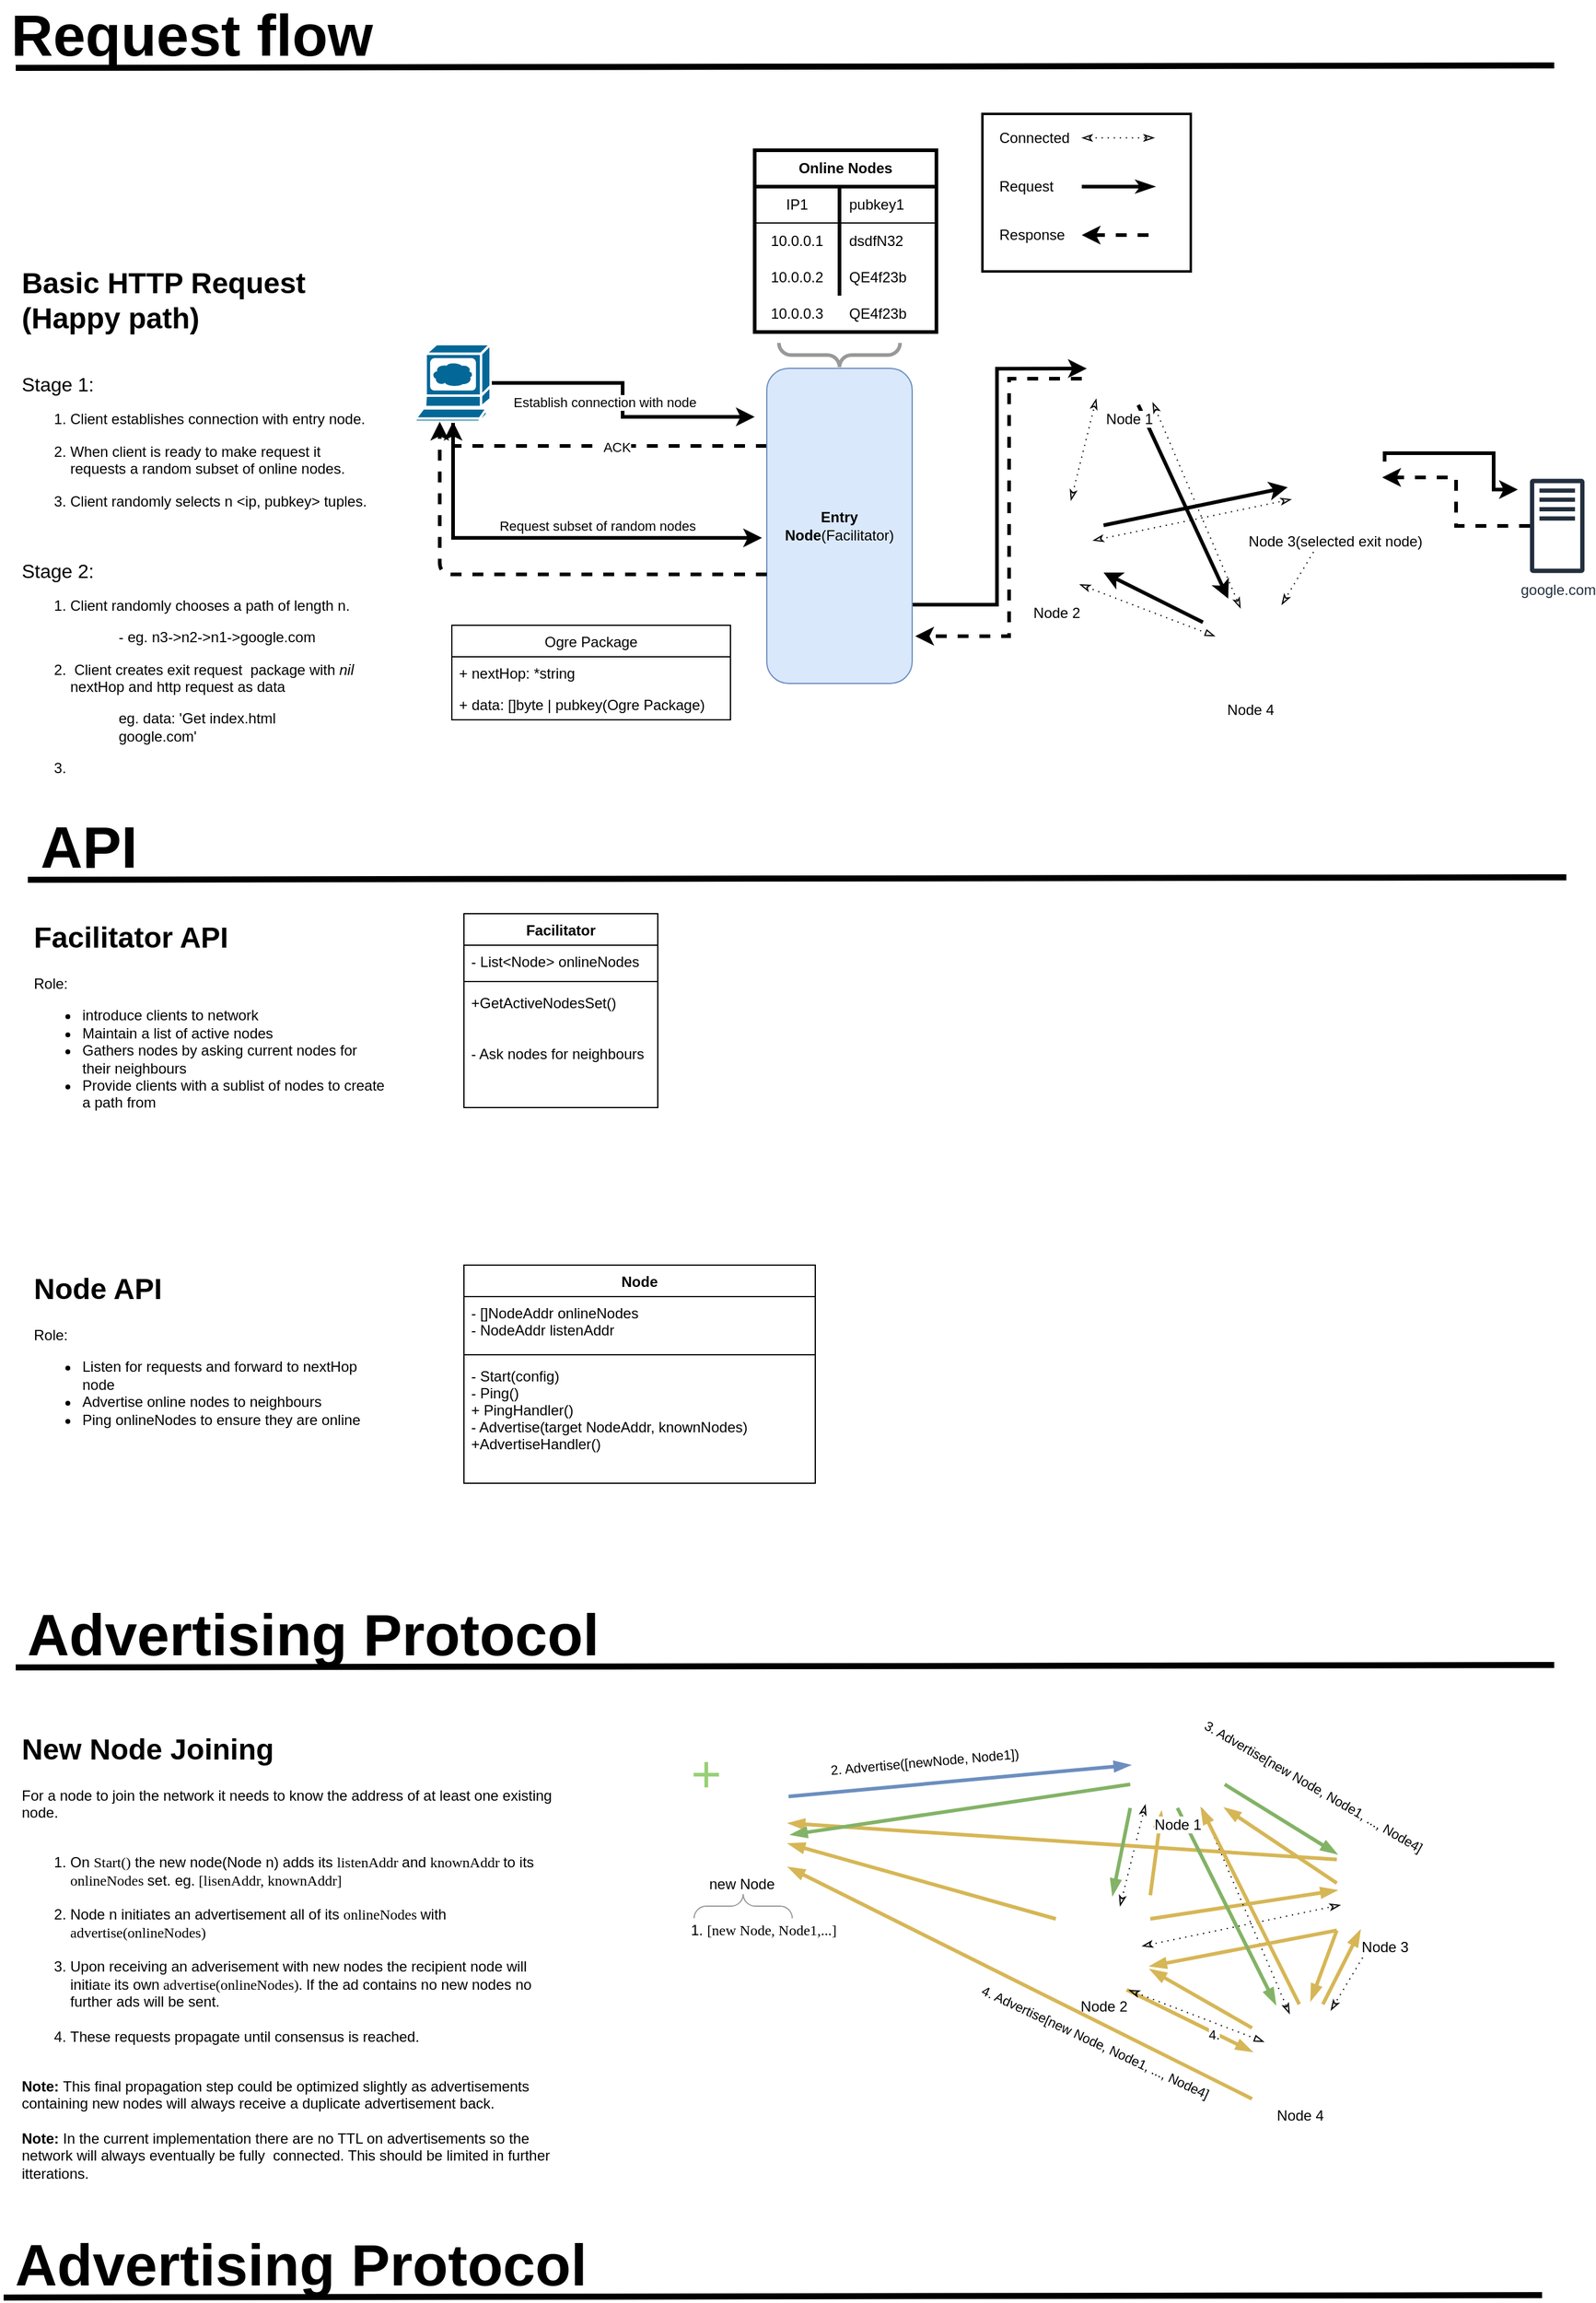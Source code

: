 <mxfile version="14.7.0" type="github">
  <diagram id="nww4abMtT4baYe-ESUv9" name="Page-1">
    <mxGraphModel dx="1831" dy="1633" grid="1" gridSize="10" guides="1" tooltips="1" connect="1" arrows="1" fold="1" page="1" pageScale="1" pageWidth="850" pageHeight="1100" math="0" shadow="0">
      <root>
        <mxCell id="0" />
        <mxCell id="1" parent="0" />
        <mxCell id="qHuRQXMASM7f3hDafu-y-14" style="edgeStyle=orthogonalEdgeStyle;rounded=0;orthogonalLoop=1;jettySize=auto;html=1;entryX=0.5;entryY=1;entryDx=0;entryDy=0;entryPerimeter=0;strokeWidth=3;dashed=1;" parent="1" source="qHuRQXMASM7f3hDafu-y-1" target="qHuRQXMASM7f3hDafu-y-4" edge="1">
          <mxGeometry relative="1" as="geometry">
            <Array as="points">
              <mxPoint x="1" y="324" />
            </Array>
          </mxGeometry>
        </mxCell>
        <mxCell id="qHuRQXMASM7f3hDafu-y-15" value="ACK" style="edgeLabel;html=1;align=center;verticalAlign=middle;resizable=0;points=[];" parent="qHuRQXMASM7f3hDafu-y-14" vertex="1" connectable="0">
          <mxGeometry x="-0.234" y="1" relative="1" as="geometry">
            <mxPoint x="-17" as="offset" />
          </mxGeometry>
        </mxCell>
        <mxCell id="x9qJlsMR9GIvrMDWS-SB-3" style="edgeStyle=orthogonalEdgeStyle;rounded=0;orthogonalLoop=1;jettySize=auto;html=1;exitX=1;exitY=0.75;exitDx=0;exitDy=0;entryX=0.053;entryY=0.643;entryDx=0;entryDy=0;entryPerimeter=0;strokeWidth=3;" parent="1" source="qHuRQXMASM7f3hDafu-y-1" target="qHuRQXMASM7f3hDafu-y-47" edge="1">
          <mxGeometry relative="1" as="geometry" />
        </mxCell>
        <mxCell id="qHuRQXMASM7f3hDafu-y-1" value="&lt;b&gt;Entry Node&lt;/b&gt;(Facilitator)" style="rounded=1;whiteSpace=wrap;html=1;fillColor=#dae8fc;strokeColor=#6c8ebf;" parent="1" vertex="1">
          <mxGeometry x="260" y="260" width="120" height="260" as="geometry" />
        </mxCell>
        <mxCell id="qHuRQXMASM7f3hDafu-y-5" style="edgeStyle=orthogonalEdgeStyle;rounded=0;orthogonalLoop=1;jettySize=auto;html=1;exitX=1;exitY=0.5;exitDx=0;exitDy=0;exitPerimeter=0;strokeWidth=3;" parent="1" source="qHuRQXMASM7f3hDafu-y-4" edge="1">
          <mxGeometry relative="1" as="geometry">
            <mxPoint x="250" y="300" as="targetPoint" />
            <Array as="points">
              <mxPoint x="141" y="272" />
              <mxPoint x="141" y="300" />
              <mxPoint x="242" y="300" />
            </Array>
          </mxGeometry>
        </mxCell>
        <mxCell id="qHuRQXMASM7f3hDafu-y-11" value="Establish connection with node" style="edgeLabel;html=1;align=center;verticalAlign=middle;resizable=0;points=[];" parent="qHuRQXMASM7f3hDafu-y-5" vertex="1" connectable="0">
          <mxGeometry x="0.271" y="1" relative="1" as="geometry">
            <mxPoint x="-35" y="-11" as="offset" />
          </mxGeometry>
        </mxCell>
        <mxCell id="qHuRQXMASM7f3hDafu-y-40" style="edgeStyle=orthogonalEdgeStyle;rounded=0;orthogonalLoop=1;jettySize=auto;html=1;entryX=-0.033;entryY=0.538;entryDx=0;entryDy=0;entryPerimeter=0;startArrow=none;startFill=0;endArrow=classic;endFill=1;strokeWidth=3;exitX=0.5;exitY=1;exitDx=0;exitDy=0;exitPerimeter=0;" parent="1" source="qHuRQXMASM7f3hDafu-y-4" target="qHuRQXMASM7f3hDafu-y-1" edge="1">
          <mxGeometry relative="1" as="geometry" />
        </mxCell>
        <mxCell id="qHuRQXMASM7f3hDafu-y-41" value="Request subset of random nodes" style="edgeLabel;html=1;align=center;verticalAlign=middle;resizable=0;points=[];" parent="qHuRQXMASM7f3hDafu-y-40" vertex="1" connectable="0">
          <mxGeometry x="0.487" y="1" relative="1" as="geometry">
            <mxPoint x="-46" y="-9" as="offset" />
          </mxGeometry>
        </mxCell>
        <mxCell id="qHuRQXMASM7f3hDafu-y-4" value="" style="shape=mxgraph.cisco.computers_and_peripherals.web_browser;html=1;pointerEvents=1;dashed=0;fillColor=#036897;strokeColor=#ffffff;strokeWidth=2;verticalLabelPosition=bottom;verticalAlign=top;align=center;outlineConnect=0;" parent="1" vertex="1">
          <mxGeometry x="-30" y="240" width="62" height="64" as="geometry" />
        </mxCell>
        <mxCell id="x9qJlsMR9GIvrMDWS-SB-27" style="edgeStyle=orthogonalEdgeStyle;rounded=0;orthogonalLoop=1;jettySize=auto;html=1;entryX=1;entryY=0.5;entryDx=0;entryDy=0;startArrow=none;startFill=0;endArrow=classic;endFill=1;strokeWidth=3;dashed=1;" parent="1" source="qHuRQXMASM7f3hDafu-y-6" target="qHuRQXMASM7f3hDafu-y-45" edge="1">
          <mxGeometry relative="1" as="geometry" />
        </mxCell>
        <mxCell id="qHuRQXMASM7f3hDafu-y-6" value="google.com" style="outlineConnect=0;fontColor=#232F3E;gradientColor=none;fillColor=#232F3E;strokeColor=none;dashed=0;verticalLabelPosition=bottom;verticalAlign=top;align=center;html=1;fontSize=12;fontStyle=0;aspect=fixed;pointerEvents=1;shape=mxgraph.aws4.traditional_server;" parent="1" vertex="1">
          <mxGeometry x="890" y="351" width="45" height="78" as="geometry" />
        </mxCell>
        <mxCell id="qHuRQXMASM7f3hDafu-y-12" style="edgeStyle=orthogonalEdgeStyle;rounded=0;orthogonalLoop=1;jettySize=auto;html=1;exitX=0.5;exitY=1;exitDx=0;exitDy=0;strokeWidth=3;" parent="1" source="qHuRQXMASM7f3hDafu-y-1" target="qHuRQXMASM7f3hDafu-y-1" edge="1">
          <mxGeometry relative="1" as="geometry" />
        </mxCell>
        <mxCell id="qHuRQXMASM7f3hDafu-y-23" style="edgeStyle=none;rounded=0;orthogonalLoop=1;jettySize=auto;html=1;entryX=0.263;entryY=-0.025;entryDx=0;entryDy=0;entryPerimeter=0;startArrow=classicThin;startFill=0;endArrow=classicThin;endFill=0;strokeWidth=1;exitX=0.75;exitY=1;exitDx=0;exitDy=0;dashed=1;dashPattern=1 4;" parent="1" source="qHuRQXMASM7f3hDafu-y-47" edge="1">
          <mxGeometry relative="1" as="geometry">
            <mxPoint x="585.827" y="306.735" as="sourcePoint" />
            <mxPoint x="651.04" y="458" as="targetPoint" />
          </mxGeometry>
        </mxCell>
        <mxCell id="qHuRQXMASM7f3hDafu-y-25" style="edgeStyle=none;rounded=0;orthogonalLoop=1;jettySize=auto;html=1;entryX=0.688;entryY=-0.062;entryDx=0;entryDy=0;entryPerimeter=0;startArrow=classicThin;startFill=0;endArrow=classicThin;endFill=0;strokeWidth=1;dashed=1;dashPattern=1 4;" parent="1" edge="1">
          <mxGeometry relative="1" as="geometry">
            <mxPoint x="719.752" y="397.497" as="sourcePoint" />
            <mxPoint x="685.04" y="455.04" as="targetPoint" />
          </mxGeometry>
        </mxCell>
        <mxCell id="qHuRQXMASM7f3hDafu-y-21" style="rounded=0;orthogonalLoop=1;jettySize=auto;html=1;exitX=0.763;exitY=-0.012;exitDx=0;exitDy=0;entryX=0.154;entryY=0.962;entryDx=0;entryDy=0;entryPerimeter=0;strokeWidth=1;endArrow=classicThin;endFill=0;startArrow=classicThin;startFill=0;exitPerimeter=0;dashed=1;dashPattern=1 4;" parent="1" target="qHuRQXMASM7f3hDafu-y-47" edge="1">
          <mxGeometry relative="1" as="geometry">
            <mxPoint x="511.04" y="369.04" as="sourcePoint" />
            <mxPoint x="553.04" y="314" as="targetPoint" />
          </mxGeometry>
        </mxCell>
        <mxCell id="qHuRQXMASM7f3hDafu-y-22" style="edgeStyle=none;rounded=0;orthogonalLoop=1;jettySize=auto;html=1;exitX=1;exitY=1;exitDx=0;exitDy=0;entryX=0;entryY=0.263;entryDx=0;entryDy=0;entryPerimeter=0;startArrow=classicThin;startFill=0;endArrow=blockThin;endFill=0;strokeWidth=1;dashed=1;dashPattern=1 4;" parent="1" edge="1">
          <mxGeometry relative="1" as="geometry">
            <mxPoint x="518.284" y="438.284" as="sourcePoint" />
            <mxPoint x="630" y="481.04" as="targetPoint" />
          </mxGeometry>
        </mxCell>
        <mxCell id="qHuRQXMASM7f3hDafu-y-24" style="edgeStyle=none;rounded=0;orthogonalLoop=1;jettySize=auto;html=1;entryX=-0.087;entryY=0.563;entryDx=0;entryDy=0;entryPerimeter=0;startArrow=classicThin;startFill=0;endArrow=classicThin;endFill=0;strokeWidth=1;dashed=1;dashPattern=1 4;" parent="1" edge="1">
          <mxGeometry relative="1" as="geometry">
            <mxPoint x="529.208" y="402.081" as="sourcePoint" />
            <mxPoint x="693.04" y="368.04" as="targetPoint" />
          </mxGeometry>
        </mxCell>
        <mxCell id="qHuRQXMASM7f3hDafu-y-27" value="" style="verticalLabelPosition=bottom;shadow=0;dashed=0;align=center;html=1;verticalAlign=top;strokeWidth=3;shape=mxgraph.mockup.markup.curlyBrace;strokeColor=#999999;rotation=-180;" parent="1" vertex="1">
          <mxGeometry x="270" y="239" width="100" height="20" as="geometry" />
        </mxCell>
        <mxCell id="qHuRQXMASM7f3hDafu-y-28" value="Online Nodes" style="shape=table;html=1;whiteSpace=wrap;startSize=30;container=1;collapsible=0;childLayout=tableLayout;fixedRows=1;rowLines=0;fontStyle=1;align=center;strokeWidth=3;" parent="1" vertex="1">
          <mxGeometry x="250" y="80" width="150" height="150" as="geometry" />
        </mxCell>
        <mxCell id="qHuRQXMASM7f3hDafu-y-29" value="" style="shape=partialRectangle;html=1;whiteSpace=wrap;collapsible=0;dropTarget=0;pointerEvents=0;fillColor=none;top=0;left=0;bottom=1;right=0;points=[[0,0.5],[1,0.5]];portConstraint=eastwest;" parent="qHuRQXMASM7f3hDafu-y-28" vertex="1">
          <mxGeometry y="30" width="150" height="30" as="geometry" />
        </mxCell>
        <mxCell id="qHuRQXMASM7f3hDafu-y-30" value="IP1" style="shape=partialRectangle;html=1;whiteSpace=wrap;connectable=0;fillColor=none;top=0;left=0;bottom=0;right=0;overflow=hidden;" parent="qHuRQXMASM7f3hDafu-y-29" vertex="1">
          <mxGeometry width="70" height="30" as="geometry" />
        </mxCell>
        <mxCell id="qHuRQXMASM7f3hDafu-y-31" value="pubkey1" style="shape=partialRectangle;html=1;whiteSpace=wrap;connectable=0;fillColor=none;top=0;left=0;bottom=0;right=0;align=left;spacingLeft=6;overflow=hidden;" parent="qHuRQXMASM7f3hDafu-y-29" vertex="1">
          <mxGeometry x="70" width="80" height="30" as="geometry" />
        </mxCell>
        <mxCell id="qHuRQXMASM7f3hDafu-y-32" value="" style="shape=partialRectangle;html=1;whiteSpace=wrap;collapsible=0;dropTarget=0;pointerEvents=0;fillColor=none;top=0;left=0;bottom=0;right=0;points=[[0,0.5],[1,0.5]];portConstraint=eastwest;" parent="qHuRQXMASM7f3hDafu-y-28" vertex="1">
          <mxGeometry y="60" width="150" height="30" as="geometry" />
        </mxCell>
        <mxCell id="qHuRQXMASM7f3hDafu-y-33" value="10.0.0.1" style="shape=partialRectangle;html=1;whiteSpace=wrap;connectable=0;fillColor=none;top=0;left=0;bottom=0;right=0;overflow=hidden;" parent="qHuRQXMASM7f3hDafu-y-32" vertex="1">
          <mxGeometry width="70" height="30" as="geometry" />
        </mxCell>
        <mxCell id="qHuRQXMASM7f3hDafu-y-34" value="dsdfN32" style="shape=partialRectangle;html=1;whiteSpace=wrap;connectable=0;fillColor=none;top=0;left=0;bottom=0;right=0;align=left;spacingLeft=6;overflow=hidden;" parent="qHuRQXMASM7f3hDafu-y-32" vertex="1">
          <mxGeometry x="70" width="80" height="30" as="geometry" />
        </mxCell>
        <mxCell id="qHuRQXMASM7f3hDafu-y-35" value="" style="shape=partialRectangle;html=1;whiteSpace=wrap;collapsible=0;dropTarget=0;pointerEvents=0;fillColor=none;top=0;left=0;bottom=0;right=0;points=[[0,0.5],[1,0.5]];portConstraint=eastwest;" parent="qHuRQXMASM7f3hDafu-y-28" vertex="1">
          <mxGeometry y="90" width="150" height="30" as="geometry" />
        </mxCell>
        <mxCell id="qHuRQXMASM7f3hDafu-y-36" value="10.0.0.2" style="shape=partialRectangle;html=1;whiteSpace=wrap;connectable=0;fillColor=none;top=0;left=0;bottom=0;right=0;overflow=hidden;" parent="qHuRQXMASM7f3hDafu-y-35" vertex="1">
          <mxGeometry width="70" height="30" as="geometry" />
        </mxCell>
        <mxCell id="qHuRQXMASM7f3hDafu-y-37" value="QE4f23b" style="shape=partialRectangle;html=1;whiteSpace=wrap;connectable=0;fillColor=none;top=0;left=0;bottom=0;right=0;align=left;spacingLeft=6;overflow=hidden;" parent="qHuRQXMASM7f3hDafu-y-35" vertex="1">
          <mxGeometry x="70" width="80" height="30" as="geometry" />
        </mxCell>
        <mxCell id="qHuRQXMASM7f3hDafu-y-38" value="10.0.0.3" style="shape=partialRectangle;html=1;whiteSpace=wrap;connectable=0;fillColor=none;top=0;left=0;bottom=0;right=0;overflow=hidden;" parent="1" vertex="1">
          <mxGeometry x="250" y="200" width="70" height="30" as="geometry" />
        </mxCell>
        <mxCell id="qHuRQXMASM7f3hDafu-y-39" value="QE4f23b" style="shape=partialRectangle;html=1;whiteSpace=wrap;connectable=0;fillColor=none;top=0;left=0;bottom=0;right=0;align=left;spacingLeft=6;overflow=hidden;" parent="1" vertex="1">
          <mxGeometry x="320" y="200" width="80" height="30" as="geometry" />
        </mxCell>
        <mxCell id="qHuRQXMASM7f3hDafu-y-44" value="&lt;h1&gt;Basic HTTP Request (Happy path)&lt;/h1&gt;&lt;div&gt;&lt;br&gt;&lt;/div&gt;&lt;div style=&quot;font-size: 16px&quot;&gt;Stage 1:&lt;br&gt;&lt;/div&gt;&lt;ol&gt;&lt;li&gt;Client establishes connection with entry node.&lt;/li&gt;&lt;li&gt;&lt;p&gt;When client is ready to make request it requests a random subset of online nodes.&lt;/p&gt;&lt;/li&gt;&lt;li&gt;Client randomly selects n &amp;lt;ip, pubkey&amp;gt; tuples.&lt;/li&gt;&lt;/ol&gt;&lt;div&gt;&lt;br&gt;&lt;/div&gt;&lt;div&gt;&lt;br&gt;&lt;/div&gt;&lt;div&gt;&lt;font style=&quot;font-size: 16px&quot;&gt;Stage 2:&lt;/font&gt;&lt;/div&gt;&lt;div&gt;&lt;ol&gt;&lt;li&gt;Client randomly chooses a path of length n.&lt;br&gt;&lt;blockquote&gt;- eg. n3-&amp;gt;n2-&amp;gt;n1-&amp;gt;google.com &lt;br&gt;&lt;/blockquote&gt;&lt;/li&gt;&lt;li&gt;&amp;nbsp;Client creates exit request&amp;nbsp; package with &lt;i&gt;nil &lt;/i&gt;nextHop and http request as data&lt;br&gt;&lt;blockquote&gt;eg. data: &#39;Get index.html google.com&#39;&lt;br&gt;&lt;/blockquote&gt;&lt;/li&gt;&lt;li&gt;&lt;br&gt;&lt;/li&gt;&lt;/ol&gt;&lt;/div&gt;&lt;div&gt;&lt;br&gt;&lt;/div&gt;&lt;p&gt;&lt;br&gt;&lt;/p&gt;&lt;p&gt;&lt;br&gt;&lt;/p&gt;&lt;p&gt;&lt;br&gt;&lt;/p&gt;" style="text;html=1;strokeColor=none;fillColor=none;spacing=5;spacingTop=-20;whiteSpace=wrap;overflow=hidden;rounded=0;" parent="1" vertex="1">
          <mxGeometry x="-360" y="170" width="300" height="480" as="geometry" />
        </mxCell>
        <mxCell id="x9qJlsMR9GIvrMDWS-SB-4" style="edgeStyle=orthogonalEdgeStyle;rounded=0;orthogonalLoop=1;jettySize=auto;html=1;exitX=1.026;exitY=0.331;exitDx=0;exitDy=0;strokeWidth=3;exitPerimeter=0;" parent="1" source="qHuRQXMASM7f3hDafu-y-45" edge="1">
          <mxGeometry relative="1" as="geometry">
            <mxPoint x="880" y="360" as="targetPoint" />
            <Array as="points">
              <mxPoint x="770" y="330" />
              <mxPoint x="860" y="330" />
              <mxPoint x="860" y="360" />
            </Array>
          </mxGeometry>
        </mxCell>
        <mxCell id="qHuRQXMASM7f3hDafu-y-45" value="Node 3(selected exit node)" style="shape=image;html=1;verticalAlign=top;verticalLabelPosition=bottom;labelBackgroundColor=#ffffff;imageAspect=0;aspect=fixed;image=https://cdn3.iconfinder.com/data/icons/fantasy-and-role-play-game-adventure-quest/512/Orc-128.png" parent="1" vertex="1">
          <mxGeometry x="690" y="311" width="78" height="78" as="geometry" />
        </mxCell>
        <mxCell id="x9qJlsMR9GIvrMDWS-SB-23" style="rounded=0;orthogonalLoop=1;jettySize=auto;html=1;exitX=0.598;exitY=1.028;exitDx=0;exitDy=0;startArrow=none;startFill=0;endArrow=classic;endFill=1;strokeWidth=3;exitPerimeter=0;" parent="1" source="qHuRQXMASM7f3hDafu-y-47" target="qHuRQXMASM7f3hDafu-y-49" edge="1">
          <mxGeometry relative="1" as="geometry">
            <Array as="points" />
          </mxGeometry>
        </mxCell>
        <mxCell id="x9qJlsMR9GIvrMDWS-SB-30" style="edgeStyle=orthogonalEdgeStyle;rounded=0;orthogonalLoop=1;jettySize=auto;html=1;exitX=0;exitY=0.75;exitDx=0;exitDy=0;entryX=1.021;entryY=0.85;entryDx=0;entryDy=0;entryPerimeter=0;dashed=1;startArrow=none;startFill=0;endArrow=classic;endFill=1;strokeWidth=3;" parent="1" source="qHuRQXMASM7f3hDafu-y-47" target="qHuRQXMASM7f3hDafu-y-1" edge="1">
          <mxGeometry relative="1" as="geometry">
            <Array as="points">
              <mxPoint x="460" y="268" />
              <mxPoint x="460" y="481" />
            </Array>
          </mxGeometry>
        </mxCell>
        <mxCell id="qHuRQXMASM7f3hDafu-y-47" value="Node 1" style="shape=image;html=1;verticalAlign=top;verticalLabelPosition=bottom;labelBackgroundColor=#ffffff;imageAspect=0;aspect=fixed;image=https://cdn3.iconfinder.com/data/icons/fantasy-and-role-play-game-adventure-quest/512/Orc-128.png" parent="1" vertex="1">
          <mxGeometry x="520" y="210" width="78" height="78" as="geometry" />
        </mxCell>
        <mxCell id="x9qJlsMR9GIvrMDWS-SB-25" style="edgeStyle=none;rounded=0;orthogonalLoop=1;jettySize=auto;html=1;exitX=1;exitY=0.25;exitDx=0;exitDy=0;startArrow=none;startFill=0;endArrow=classic;endFill=1;strokeWidth=3;" parent="1" source="qHuRQXMASM7f3hDafu-y-48" target="qHuRQXMASM7f3hDafu-y-45" edge="1">
          <mxGeometry relative="1" as="geometry" />
        </mxCell>
        <mxCell id="qHuRQXMASM7f3hDafu-y-48" value="Node 2" style="shape=image;html=1;verticalAlign=top;verticalLabelPosition=bottom;labelBackgroundColor=#ffffff;imageAspect=0;aspect=fixed;image=https://cdn3.iconfinder.com/data/icons/fantasy-and-role-play-game-adventure-quest/512/Orc-128.png" parent="1" vertex="1">
          <mxGeometry x="460" y="370" width="78" height="78" as="geometry" />
        </mxCell>
        <mxCell id="x9qJlsMR9GIvrMDWS-SB-24" style="edgeStyle=none;rounded=0;orthogonalLoop=1;jettySize=auto;html=1;exitX=0;exitY=0.25;exitDx=0;exitDy=0;entryX=1;entryY=0.75;entryDx=0;entryDy=0;startArrow=none;startFill=0;endArrow=classic;endFill=1;strokeWidth=3;" parent="1" source="qHuRQXMASM7f3hDafu-y-49" target="qHuRQXMASM7f3hDafu-y-48" edge="1">
          <mxGeometry relative="1" as="geometry" />
        </mxCell>
        <mxCell id="qHuRQXMASM7f3hDafu-y-49" value="Node 4" style="shape=image;html=1;verticalAlign=top;verticalLabelPosition=bottom;labelBackgroundColor=#ffffff;imageAspect=0;aspect=fixed;image=https://cdn3.iconfinder.com/data/icons/fantasy-and-role-play-game-adventure-quest/512/Orc-128.png" parent="1" vertex="1">
          <mxGeometry x="620" y="450" width="78" height="78" as="geometry" />
        </mxCell>
        <mxCell id="MtOyYyAyCkTjW-qshcOA-1" value="" style="endArrow=classic;html=1;exitX=0;exitY=0.654;exitDx=0;exitDy=0;exitPerimeter=0;edgeStyle=orthogonalEdgeStyle;strokeWidth=3;dashed=1;" parent="1" source="qHuRQXMASM7f3hDafu-y-1" target="qHuRQXMASM7f3hDafu-y-4" edge="1">
          <mxGeometry width="50" height="50" relative="1" as="geometry">
            <mxPoint x="140" y="510" as="sourcePoint" />
            <mxPoint x="190" y="460" as="targetPoint" />
            <Array as="points">
              <mxPoint x="-10" y="430" />
            </Array>
          </mxGeometry>
        </mxCell>
        <mxCell id="MtOyYyAyCkTjW-qshcOA-4" value="Ogre Package" style="swimlane;fontStyle=0;childLayout=stackLayout;horizontal=1;startSize=26;fillColor=none;horizontalStack=0;resizeParent=1;resizeParentMax=0;resizeLast=0;collapsible=1;marginBottom=0;" parent="1" vertex="1">
          <mxGeometry y="472" width="230" height="78" as="geometry" />
        </mxCell>
        <mxCell id="MtOyYyAyCkTjW-qshcOA-5" value="+ nextHop: *string" style="text;strokeColor=none;fillColor=none;align=left;verticalAlign=top;spacingLeft=4;spacingRight=4;overflow=hidden;rotatable=0;points=[[0,0.5],[1,0.5]];portConstraint=eastwest;" parent="MtOyYyAyCkTjW-qshcOA-4" vertex="1">
          <mxGeometry y="26" width="230" height="26" as="geometry" />
        </mxCell>
        <mxCell id="MtOyYyAyCkTjW-qshcOA-7" value="+ data: []byte | pubkey(Ogre Package)" style="text;strokeColor=none;fillColor=none;align=left;verticalAlign=top;spacingLeft=4;spacingRight=4;overflow=hidden;rotatable=0;points=[[0,0.5],[1,0.5]];portConstraint=eastwest;" parent="MtOyYyAyCkTjW-qshcOA-4" vertex="1">
          <mxGeometry y="52" width="230" height="26" as="geometry" />
        </mxCell>
        <mxCell id="aEJXO6YKgIz_KxnWPFzy-1" value="&lt;h1&gt;Facilitator API&lt;br&gt;&lt;/h1&gt;&lt;div&gt;Role: &lt;br&gt;&lt;/div&gt;&lt;ul&gt;&lt;li&gt;introduce clients to network&lt;/li&gt;&lt;li&gt;Maintain a list of active nodes&lt;/li&gt;&lt;li&gt;Gathers nodes by asking current nodes for their neighbours&lt;br&gt;&lt;/li&gt;&lt;li&gt;Provide clients with a sublist of nodes to create a path from&lt;/li&gt;&lt;/ul&gt;&lt;p&gt;&lt;br&gt;&lt;/p&gt;&lt;p&gt;&lt;br&gt;&lt;/p&gt;" style="text;html=1;strokeColor=none;fillColor=none;spacing=5;spacingTop=-20;whiteSpace=wrap;overflow=hidden;rounded=0;" parent="1" vertex="1">
          <mxGeometry x="-350" y="710" width="300" height="270" as="geometry" />
        </mxCell>
        <mxCell id="aEJXO6YKgIz_KxnWPFzy-2" value="Facilitator" style="swimlane;fontStyle=1;align=center;verticalAlign=top;childLayout=stackLayout;horizontal=1;startSize=26;horizontalStack=0;resizeParent=1;resizeParentMax=0;resizeLast=0;collapsible=1;marginBottom=0;" parent="1" vertex="1">
          <mxGeometry x="10" y="710" width="160" height="160" as="geometry" />
        </mxCell>
        <mxCell id="aEJXO6YKgIz_KxnWPFzy-3" value="- List&lt;Node&gt; onlineNodes" style="text;strokeColor=none;fillColor=none;align=left;verticalAlign=top;spacingLeft=4;spacingRight=4;overflow=hidden;rotatable=0;points=[[0,0.5],[1,0.5]];portConstraint=eastwest;" parent="aEJXO6YKgIz_KxnWPFzy-2" vertex="1">
          <mxGeometry y="26" width="160" height="26" as="geometry" />
        </mxCell>
        <mxCell id="aEJXO6YKgIz_KxnWPFzy-4" value="" style="line;strokeWidth=1;fillColor=none;align=left;verticalAlign=middle;spacingTop=-1;spacingLeft=3;spacingRight=3;rotatable=0;labelPosition=right;points=[];portConstraint=eastwest;" parent="aEJXO6YKgIz_KxnWPFzy-2" vertex="1">
          <mxGeometry y="52" width="160" height="8" as="geometry" />
        </mxCell>
        <mxCell id="aEJXO6YKgIz_KxnWPFzy-5" value="+GetActiveNodesSet()&#xa;&#xa;&#xa;- Ask nodes for neighbours&#xa;" style="text;strokeColor=none;fillColor=none;align=left;verticalAlign=top;spacingLeft=4;spacingRight=4;overflow=hidden;rotatable=0;points=[[0,0.5],[1,0.5]];portConstraint=eastwest;" parent="aEJXO6YKgIz_KxnWPFzy-2" vertex="1">
          <mxGeometry y="60" width="160" height="100" as="geometry" />
        </mxCell>
        <mxCell id="aEJXO6YKgIz_KxnWPFzy-6" value="&lt;h1&gt;Node API&lt;br&gt;&lt;/h1&gt;&lt;div&gt;Role: &lt;br&gt;&lt;/div&gt;&lt;div&gt;&lt;ul&gt;&lt;li&gt;Listen for requests and forward to nextHop node&lt;/li&gt;&lt;li&gt;Advertise online nodes to neighbours&lt;/li&gt;&lt;li&gt;Ping onlineNodes to ensure they are online&lt;br&gt;&lt;/li&gt;&lt;/ul&gt;&lt;/div&gt;&lt;p&gt;&lt;br&gt;&lt;/p&gt;&lt;p&gt;&lt;br&gt;&lt;/p&gt;" style="text;html=1;strokeColor=none;fillColor=none;spacing=5;spacingTop=-20;whiteSpace=wrap;overflow=hidden;rounded=0;" parent="1" vertex="1">
          <mxGeometry x="-350" y="1000" width="300" height="270" as="geometry" />
        </mxCell>
        <mxCell id="aEJXO6YKgIz_KxnWPFzy-7" value="Node" style="swimlane;fontStyle=1;align=center;verticalAlign=top;childLayout=stackLayout;horizontal=1;startSize=26;horizontalStack=0;resizeParent=1;resizeParentMax=0;resizeLast=0;collapsible=1;marginBottom=0;" parent="1" vertex="1">
          <mxGeometry x="10" y="1000" width="290" height="180" as="geometry" />
        </mxCell>
        <mxCell id="aEJXO6YKgIz_KxnWPFzy-8" value="- []NodeAddr onlineNodes&#xa;- NodeAddr listenAddr &#xa;&#xa;" style="text;strokeColor=none;fillColor=none;align=left;verticalAlign=top;spacingLeft=4;spacingRight=4;overflow=hidden;rotatable=0;points=[[0,0.5],[1,0.5]];portConstraint=eastwest;" parent="aEJXO6YKgIz_KxnWPFzy-7" vertex="1">
          <mxGeometry y="26" width="290" height="44" as="geometry" />
        </mxCell>
        <mxCell id="aEJXO6YKgIz_KxnWPFzy-9" value="" style="line;strokeWidth=1;fillColor=none;align=left;verticalAlign=middle;spacingTop=-1;spacingLeft=3;spacingRight=3;rotatable=0;labelPosition=right;points=[];portConstraint=eastwest;" parent="aEJXO6YKgIz_KxnWPFzy-7" vertex="1">
          <mxGeometry y="70" width="290" height="8" as="geometry" />
        </mxCell>
        <mxCell id="aEJXO6YKgIz_KxnWPFzy-10" value="- Start(config)&#xa;- Ping()&#xa;+ PingHandler()&#xa;- Advertise(target NodeAddr, knownNodes)&#xa;+AdvertiseHandler()&#xa;" style="text;strokeColor=none;fillColor=none;align=left;verticalAlign=top;spacingLeft=4;spacingRight=4;overflow=hidden;rotatable=0;points=[[0,0.5],[1,0.5]];portConstraint=eastwest;" parent="aEJXO6YKgIz_KxnWPFzy-7" vertex="1">
          <mxGeometry y="78" width="290" height="102" as="geometry" />
        </mxCell>
        <mxCell id="x9qJlsMR9GIvrMDWS-SB-1" value="" style="endArrow=none;html=1;strokeWidth=5;" parent="1" edge="1">
          <mxGeometry width="50" height="50" relative="1" as="geometry">
            <mxPoint x="-350" y="682" as="sourcePoint" />
            <mxPoint x="920" y="680" as="targetPoint" />
          </mxGeometry>
        </mxCell>
        <mxCell id="x9qJlsMR9GIvrMDWS-SB-8" style="rounded=0;orthogonalLoop=1;jettySize=auto;html=1;exitX=0.763;exitY=-0.012;exitDx=0;exitDy=0;strokeWidth=1;endArrow=classicThin;endFill=0;startArrow=classicThin;startFill=0;exitPerimeter=0;dashed=1;dashPattern=1 4;" parent="1" edge="1">
          <mxGeometry relative="1" as="geometry">
            <mxPoint x="520" y="69.8" as="sourcePoint" />
            <mxPoint x="580" y="69.8" as="targetPoint" />
          </mxGeometry>
        </mxCell>
        <mxCell id="x9qJlsMR9GIvrMDWS-SB-10" value="" style="rounded=0;whiteSpace=wrap;html=1;fillColor=none;strokeWidth=2;perimeterSpacing=0;" parent="1" vertex="1">
          <mxGeometry x="438" y="50" width="172" height="130" as="geometry" />
        </mxCell>
        <mxCell id="x9qJlsMR9GIvrMDWS-SB-13" style="rounded=0;orthogonalLoop=1;jettySize=auto;html=1;exitX=0.763;exitY=-0.012;exitDx=0;exitDy=0;strokeWidth=3;endArrow=classicThin;endFill=0;startArrow=none;startFill=0;exitPerimeter=0;" parent="1" edge="1">
          <mxGeometry relative="1" as="geometry">
            <mxPoint x="520.0" y="110.0" as="sourcePoint" />
            <mxPoint x="580.0" y="110.0" as="targetPoint" />
          </mxGeometry>
        </mxCell>
        <mxCell id="x9qJlsMR9GIvrMDWS-SB-16" style="rounded=0;orthogonalLoop=1;jettySize=auto;html=1;exitX=0.763;exitY=-0.012;exitDx=0;exitDy=0;strokeWidth=3;endArrow=none;endFill=0;startArrow=classic;startFill=1;exitPerimeter=0;dashed=1;" parent="1" edge="1">
          <mxGeometry relative="1" as="geometry">
            <mxPoint x="520" y="150.0" as="sourcePoint" />
            <mxPoint x="580" y="150.0" as="targetPoint" />
          </mxGeometry>
        </mxCell>
        <mxCell id="x9qJlsMR9GIvrMDWS-SB-19" value="Connected" style="text;html=1;strokeColor=none;fillColor=none;align=left;verticalAlign=middle;whiteSpace=wrap;rounded=0;" parent="1" vertex="1">
          <mxGeometry x="450" y="60" width="40" height="20" as="geometry" />
        </mxCell>
        <mxCell id="x9qJlsMR9GIvrMDWS-SB-20" value="&lt;div align=&quot;left&quot;&gt;Request&lt;/div&gt;" style="text;html=1;strokeColor=none;fillColor=none;align=left;verticalAlign=middle;whiteSpace=wrap;rounded=0;" parent="1" vertex="1">
          <mxGeometry x="450" y="100" width="40" height="20" as="geometry" />
        </mxCell>
        <mxCell id="x9qJlsMR9GIvrMDWS-SB-22" value="Response" style="text;html=1;strokeColor=none;fillColor=none;align=left;verticalAlign=middle;whiteSpace=wrap;rounded=0;" parent="1" vertex="1">
          <mxGeometry x="450" y="140" width="40" height="20" as="geometry" />
        </mxCell>
        <mxCell id="x9qJlsMR9GIvrMDWS-SB-31" value="&lt;font style=&quot;font-size: 48px&quot;&gt;&lt;b&gt;API&lt;/b&gt;&lt;/font&gt;" style="text;html=1;align=center;verticalAlign=middle;resizable=0;points=[];autosize=1;strokeColor=none;" parent="1" vertex="1">
          <mxGeometry x="-350" y="640" width="100" height="30" as="geometry" />
        </mxCell>
        <mxCell id="x9qJlsMR9GIvrMDWS-SB-32" value="" style="endArrow=none;html=1;strokeWidth=5;" parent="1" edge="1">
          <mxGeometry width="50" height="50" relative="1" as="geometry">
            <mxPoint x="-360" y="12" as="sourcePoint" />
            <mxPoint x="910" y="10" as="targetPoint" />
          </mxGeometry>
        </mxCell>
        <mxCell id="x9qJlsMR9GIvrMDWS-SB-33" value="&lt;font style=&quot;font-size: 48px&quot;&gt;&lt;b&gt;Request flow&lt;/b&gt;&lt;/font&gt;" style="text;html=1;align=center;verticalAlign=middle;resizable=0;points=[];autosize=1;strokeColor=none;" parent="1" vertex="1">
          <mxGeometry x="-370" y="-30" width="310" height="30" as="geometry" />
        </mxCell>
        <mxCell id="x9qJlsMR9GIvrMDWS-SB-34" value="" style="endArrow=none;html=1;strokeWidth=5;" parent="1" edge="1">
          <mxGeometry width="50" height="50" relative="1" as="geometry">
            <mxPoint x="-360" y="1332" as="sourcePoint" />
            <mxPoint x="910" y="1330" as="targetPoint" />
          </mxGeometry>
        </mxCell>
        <mxCell id="x9qJlsMR9GIvrMDWS-SB-35" value="&lt;font style=&quot;font-size: 48px&quot;&gt;&lt;b&gt;Advertising Protocol&lt;/b&gt;&lt;/font&gt;" style="text;html=1;align=center;verticalAlign=middle;resizable=0;points=[];autosize=1;strokeColor=none;" parent="1" vertex="1">
          <mxGeometry x="-360" y="1290" width="490" height="30" as="geometry" />
        </mxCell>
        <mxCell id="I_Vnh5AlCi5-tlCSNNxW-15" style="edgeStyle=none;rounded=0;orthogonalLoop=1;jettySize=auto;html=1;exitX=0.75;exitY=1;exitDx=0;exitDy=0;endArrow=blockThin;endFill=1;strokeWidth=3;entryX=0;entryY=0.5;entryDx=0;entryDy=0;fillColor=#fff2cc;strokeColor=#d6b656;" edge="1" parent="1" source="x9qJlsMR9GIvrMDWS-SB-38" target="x9qJlsMR9GIvrMDWS-SB-50">
          <mxGeometry relative="1" as="geometry" />
        </mxCell>
        <mxCell id="I_Vnh5AlCi5-tlCSNNxW-26" value="4. " style="edgeLabel;html=1;align=center;verticalAlign=middle;resizable=0;points=[];" vertex="1" connectable="0" parent="I_Vnh5AlCi5-tlCSNNxW-15">
          <mxGeometry x="0.387" y="-1" relative="1" as="geometry">
            <mxPoint as="offset" />
          </mxGeometry>
        </mxCell>
        <mxCell id="I_Vnh5AlCi5-tlCSNNxW-27" value="4. Advertise[new Node, Node1, ..., Node4]" style="edgeLabel;html=1;align=center;verticalAlign=middle;resizable=0;points=[];rotation=25;" vertex="1" connectable="0" parent="I_Vnh5AlCi5-tlCSNNxW-15">
          <mxGeometry x="0.406" y="-3" relative="1" as="geometry">
            <mxPoint x="-98" y="4" as="offset" />
          </mxGeometry>
        </mxCell>
        <mxCell id="I_Vnh5AlCi5-tlCSNNxW-17" style="edgeStyle=none;rounded=0;orthogonalLoop=1;jettySize=auto;html=1;exitX=1;exitY=0;exitDx=0;exitDy=0;entryX=0.331;entryY=1.038;entryDx=0;entryDy=0;entryPerimeter=0;endArrow=blockThin;endFill=1;strokeWidth=3;fillColor=#fff2cc;strokeColor=#d6b656;" edge="1" parent="1" source="x9qJlsMR9GIvrMDWS-SB-38" target="x9qJlsMR9GIvrMDWS-SB-47">
          <mxGeometry relative="1" as="geometry" />
        </mxCell>
        <mxCell id="I_Vnh5AlCi5-tlCSNNxW-18" style="edgeStyle=none;rounded=0;orthogonalLoop=1;jettySize=auto;html=1;exitX=1;exitY=0.25;exitDx=0;exitDy=0;endArrow=blockThin;endFill=1;strokeWidth=3;fillColor=#fff2cc;strokeColor=#d6b656;" edge="1" parent="1" source="x9qJlsMR9GIvrMDWS-SB-38" target="x9qJlsMR9GIvrMDWS-SB-45">
          <mxGeometry relative="1" as="geometry" />
        </mxCell>
        <mxCell id="I_Vnh5AlCi5-tlCSNNxW-21" style="edgeStyle=none;rounded=0;orthogonalLoop=1;jettySize=auto;html=1;exitX=0;exitY=0.25;exitDx=0;exitDy=0;entryX=1;entryY=0.75;entryDx=0;entryDy=0;endArrow=blockThin;endFill=1;strokeWidth=3;fillColor=#fff2cc;strokeColor=#d6b656;" edge="1" parent="1" source="x9qJlsMR9GIvrMDWS-SB-38" target="x9qJlsMR9GIvrMDWS-SB-39">
          <mxGeometry relative="1" as="geometry" />
        </mxCell>
        <mxCell id="x9qJlsMR9GIvrMDWS-SB-38" value="Node 2" style="shape=image;html=1;verticalAlign=top;verticalLabelPosition=bottom;labelBackgroundColor=#ffffff;imageAspect=0;aspect=fixed;image=https://cdn3.iconfinder.com/data/icons/fantasy-and-role-play-game-adventure-quest/512/Orc-128.png" parent="1" vertex="1">
          <mxGeometry x="498.58" y="1520" width="78" height="78" as="geometry" />
        </mxCell>
        <mxCell id="I_Vnh5AlCi5-tlCSNNxW-3" style="rounded=0;orthogonalLoop=1;jettySize=auto;html=1;exitX=1;exitY=0.25;exitDx=0;exitDy=0;fillColor=#dae8fc;strokeColor=#6c8ebf;strokeWidth=3;endArrow=blockThin;endFill=1;" edge="1" parent="1" source="x9qJlsMR9GIvrMDWS-SB-39" target="x9qJlsMR9GIvrMDWS-SB-47">
          <mxGeometry relative="1" as="geometry" />
        </mxCell>
        <mxCell id="I_Vnh5AlCi5-tlCSNNxW-4" value="&lt;div&gt;2. Advertise([newNode, Node1])&lt;/div&gt;" style="edgeLabel;html=1;align=center;verticalAlign=middle;resizable=0;points=[];rotation=-5;" vertex="1" connectable="0" parent="I_Vnh5AlCi5-tlCSNNxW-3">
          <mxGeometry x="-0.204" y="2" relative="1" as="geometry">
            <mxPoint y="-16" as="offset" />
          </mxGeometry>
        </mxCell>
        <mxCell id="x9qJlsMR9GIvrMDWS-SB-39" value="new Node" style="shape=image;html=1;verticalAlign=top;verticalLabelPosition=bottom;labelBackgroundColor=#ffffff;imageAspect=0;aspect=fixed;image=https://cdn3.iconfinder.com/data/icons/fantasy-and-role-play-game-adventure-quest/512/Orc-128.png" parent="1" vertex="1">
          <mxGeometry x="200.0" y="1419" width="78" height="78" as="geometry" />
        </mxCell>
        <mxCell id="x9qJlsMR9GIvrMDWS-SB-40" style="edgeStyle=none;rounded=0;orthogonalLoop=1;jettySize=auto;html=1;entryX=0.263;entryY=-0.025;entryDx=0;entryDy=0;entryPerimeter=0;startArrow=classicThin;startFill=0;endArrow=classicThin;endFill=0;strokeWidth=1;exitX=0.75;exitY=1;exitDx=0;exitDy=0;dashed=1;dashPattern=1 4;" parent="1" edge="1">
          <mxGeometry relative="1" as="geometry">
            <mxPoint x="619.04" y="1448" as="sourcePoint" />
            <mxPoint x="691.58" y="1618" as="targetPoint" />
          </mxGeometry>
        </mxCell>
        <mxCell id="x9qJlsMR9GIvrMDWS-SB-41" style="edgeStyle=none;rounded=0;orthogonalLoop=1;jettySize=auto;html=1;entryX=0.688;entryY=-0.062;entryDx=0;entryDy=0;entryPerimeter=0;startArrow=classicThin;startFill=0;endArrow=classicThin;endFill=0;strokeWidth=1;dashed=1;dashPattern=1 4;" parent="1" edge="1">
          <mxGeometry relative="1" as="geometry">
            <mxPoint x="760.292" y="1557.497" as="sourcePoint" />
            <mxPoint x="725.58" y="1615.04" as="targetPoint" />
          </mxGeometry>
        </mxCell>
        <mxCell id="x9qJlsMR9GIvrMDWS-SB-42" style="rounded=0;orthogonalLoop=1;jettySize=auto;html=1;exitX=0.763;exitY=-0.012;exitDx=0;exitDy=0;entryX=0.154;entryY=0.962;entryDx=0;entryDy=0;entryPerimeter=0;strokeWidth=1;endArrow=classicThin;endFill=0;startArrow=classicThin;startFill=0;exitPerimeter=0;dashed=1;dashPattern=1 4;" parent="1" edge="1">
          <mxGeometry relative="1" as="geometry">
            <mxPoint x="551.58" y="1529.04" as="sourcePoint" />
            <mxPoint x="572.552" y="1445.036" as="targetPoint" />
          </mxGeometry>
        </mxCell>
        <mxCell id="x9qJlsMR9GIvrMDWS-SB-43" style="edgeStyle=none;rounded=0;orthogonalLoop=1;jettySize=auto;html=1;exitX=1;exitY=1;exitDx=0;exitDy=0;entryX=0;entryY=0.263;entryDx=0;entryDy=0;entryPerimeter=0;startArrow=classicThin;startFill=0;endArrow=blockThin;endFill=0;strokeWidth=1;dashed=1;dashPattern=1 4;" parent="1" edge="1">
          <mxGeometry relative="1" as="geometry">
            <mxPoint x="558.824" y="1598.284" as="sourcePoint" />
            <mxPoint x="670.54" y="1641.04" as="targetPoint" />
          </mxGeometry>
        </mxCell>
        <mxCell id="x9qJlsMR9GIvrMDWS-SB-44" style="edgeStyle=none;rounded=0;orthogonalLoop=1;jettySize=auto;html=1;entryX=-0.087;entryY=0.563;entryDx=0;entryDy=0;entryPerimeter=0;startArrow=classicThin;startFill=0;endArrow=classicThin;endFill=0;strokeWidth=1;dashed=1;dashPattern=1 4;" parent="1" edge="1">
          <mxGeometry relative="1" as="geometry">
            <mxPoint x="569.748" y="1562.081" as="sourcePoint" />
            <mxPoint x="733.58" y="1528.04" as="targetPoint" />
          </mxGeometry>
        </mxCell>
        <mxCell id="I_Vnh5AlCi5-tlCSNNxW-14" style="edgeStyle=none;rounded=0;orthogonalLoop=1;jettySize=auto;html=1;exitX=0;exitY=1;exitDx=0;exitDy=0;entryX=0.623;entryY=-0.041;entryDx=0;entryDy=0;entryPerimeter=0;endArrow=blockThin;endFill=1;strokeWidth=3;fillColor=#fff2cc;strokeColor=#d6b656;" edge="1" parent="1" source="x9qJlsMR9GIvrMDWS-SB-45" target="x9qJlsMR9GIvrMDWS-SB-50">
          <mxGeometry relative="1" as="geometry" />
        </mxCell>
        <mxCell id="I_Vnh5AlCi5-tlCSNNxW-16" style="edgeStyle=none;rounded=0;orthogonalLoop=1;jettySize=auto;html=1;exitX=0;exitY=0.5;exitDx=0;exitDy=0;entryX=1;entryY=1;entryDx=0;entryDy=0;endArrow=blockThin;endFill=1;strokeWidth=3;fillColor=#fff2cc;strokeColor=#d6b656;" edge="1" parent="1" source="x9qJlsMR9GIvrMDWS-SB-45" target="x9qJlsMR9GIvrMDWS-SB-47">
          <mxGeometry relative="1" as="geometry" />
        </mxCell>
        <mxCell id="I_Vnh5AlCi5-tlCSNNxW-19" style="edgeStyle=none;rounded=0;orthogonalLoop=1;jettySize=auto;html=1;exitX=0;exitY=1;exitDx=0;exitDy=0;entryX=1;entryY=0.75;entryDx=0;entryDy=0;endArrow=blockThin;endFill=1;strokeWidth=3;fillColor=#fff2cc;strokeColor=#d6b656;" edge="1" parent="1" source="x9qJlsMR9GIvrMDWS-SB-45" target="x9qJlsMR9GIvrMDWS-SB-38">
          <mxGeometry relative="1" as="geometry" />
        </mxCell>
        <mxCell id="I_Vnh5AlCi5-tlCSNNxW-23" style="edgeStyle=none;rounded=0;orthogonalLoop=1;jettySize=auto;html=1;exitX=0;exitY=0.25;exitDx=0;exitDy=0;endArrow=blockThin;endFill=1;strokeWidth=3;fillColor=#fff2cc;strokeColor=#d6b656;" edge="1" parent="1" source="x9qJlsMR9GIvrMDWS-SB-45" target="x9qJlsMR9GIvrMDWS-SB-39">
          <mxGeometry relative="1" as="geometry" />
        </mxCell>
        <mxCell id="x9qJlsMR9GIvrMDWS-SB-45" value="Node 3" style="shape=image;html=1;verticalAlign=top;verticalLabelPosition=bottom;labelBackgroundColor=#ffffff;imageAspect=0;aspect=fixed;image=https://cdn3.iconfinder.com/data/icons/fantasy-and-role-play-game-adventure-quest/512/Orc-128.png" parent="1" vertex="1">
          <mxGeometry x="730.54" y="1471" width="78" height="78" as="geometry" />
        </mxCell>
        <mxCell id="I_Vnh5AlCi5-tlCSNNxW-5" style="edgeStyle=none;rounded=0;orthogonalLoop=1;jettySize=auto;html=1;exitX=0;exitY=0.75;exitDx=0;exitDy=0;endArrow=blockThin;endFill=1;strokeWidth=3;fillColor=#d5e8d4;strokeColor=#82b366;" edge="1" parent="1" source="x9qJlsMR9GIvrMDWS-SB-47">
          <mxGeometry relative="1" as="geometry">
            <mxPoint x="280" y="1470" as="targetPoint" />
          </mxGeometry>
        </mxCell>
        <mxCell id="I_Vnh5AlCi5-tlCSNNxW-6" style="edgeStyle=none;rounded=0;orthogonalLoop=1;jettySize=auto;html=1;exitX=0;exitY=1;exitDx=0;exitDy=0;endArrow=blockThin;endFill=1;strokeWidth=3;fillColor=#d5e8d4;strokeColor=#82b366;" edge="1" parent="1" source="x9qJlsMR9GIvrMDWS-SB-47" target="x9qJlsMR9GIvrMDWS-SB-38">
          <mxGeometry relative="1" as="geometry" />
        </mxCell>
        <mxCell id="I_Vnh5AlCi5-tlCSNNxW-7" style="edgeStyle=none;rounded=0;orthogonalLoop=1;jettySize=auto;html=1;exitX=0.5;exitY=1;exitDx=0;exitDy=0;endArrow=blockThin;endFill=1;strokeWidth=3;fillColor=#d5e8d4;strokeColor=#82b366;" edge="1" parent="1" source="x9qJlsMR9GIvrMDWS-SB-47" target="x9qJlsMR9GIvrMDWS-SB-50">
          <mxGeometry relative="1" as="geometry" />
        </mxCell>
        <mxCell id="I_Vnh5AlCi5-tlCSNNxW-8" style="edgeStyle=none;rounded=0;orthogonalLoop=1;jettySize=auto;html=1;exitX=1;exitY=0.75;exitDx=0;exitDy=0;endArrow=blockThin;endFill=1;strokeWidth=3;fillColor=#d5e8d4;strokeColor=#82b366;" edge="1" parent="1" source="x9qJlsMR9GIvrMDWS-SB-47" target="x9qJlsMR9GIvrMDWS-SB-45">
          <mxGeometry relative="1" as="geometry" />
        </mxCell>
        <mxCell id="I_Vnh5AlCi5-tlCSNNxW-9" value="3. Advertise[new Node, Node1, ..., Node4]" style="edgeLabel;html=1;align=center;verticalAlign=middle;resizable=0;points=[];rotation=30;" vertex="1" connectable="0" parent="I_Vnh5AlCi5-tlCSNNxW-8">
          <mxGeometry x="-0.203" y="3" relative="1" as="geometry">
            <mxPoint x="34" y="-19" as="offset" />
          </mxGeometry>
        </mxCell>
        <mxCell id="x9qJlsMR9GIvrMDWS-SB-47" value="Node 1" style="shape=image;html=1;verticalAlign=top;verticalLabelPosition=bottom;labelBackgroundColor=#ffffff;imageAspect=0;aspect=fixed;image=https://cdn3.iconfinder.com/data/icons/fantasy-and-role-play-game-adventure-quest/512/Orc-128.png" parent="1" vertex="1">
          <mxGeometry x="560" y="1370" width="78" height="78" as="geometry" />
        </mxCell>
        <mxCell id="I_Vnh5AlCi5-tlCSNNxW-10" style="edgeStyle=none;rounded=0;orthogonalLoop=1;jettySize=auto;html=1;exitX=0;exitY=0.25;exitDx=0;exitDy=0;endArrow=blockThin;endFill=1;strokeWidth=3;fillColor=#fff2cc;strokeColor=#d6b656;" edge="1" parent="1" source="x9qJlsMR9GIvrMDWS-SB-50" target="x9qJlsMR9GIvrMDWS-SB-38">
          <mxGeometry relative="1" as="geometry" />
        </mxCell>
        <mxCell id="I_Vnh5AlCi5-tlCSNNxW-11" style="edgeStyle=none;rounded=0;orthogonalLoop=1;jettySize=auto;html=1;exitX=0.75;exitY=0;exitDx=0;exitDy=0;endArrow=blockThin;endFill=1;strokeWidth=3;fillColor=#fff2cc;strokeColor=#d6b656;" edge="1" parent="1" source="x9qJlsMR9GIvrMDWS-SB-50" target="x9qJlsMR9GIvrMDWS-SB-45">
          <mxGeometry relative="1" as="geometry" />
        </mxCell>
        <mxCell id="I_Vnh5AlCi5-tlCSNNxW-13" style="edgeStyle=none;rounded=0;orthogonalLoop=1;jettySize=auto;html=1;exitX=0.5;exitY=0;exitDx=0;exitDy=0;endArrow=blockThin;endFill=1;strokeWidth=3;fillColor=#fff2cc;strokeColor=#d6b656;" edge="1" parent="1" source="x9qJlsMR9GIvrMDWS-SB-50" target="x9qJlsMR9GIvrMDWS-SB-47">
          <mxGeometry relative="1" as="geometry" />
        </mxCell>
        <mxCell id="I_Vnh5AlCi5-tlCSNNxW-22" style="edgeStyle=none;rounded=0;orthogonalLoop=1;jettySize=auto;html=1;exitX=0;exitY=1;exitDx=0;exitDy=0;entryX=1;entryY=1;entryDx=0;entryDy=0;endArrow=blockThin;endFill=1;strokeWidth=3;fillColor=#fff2cc;strokeColor=#d6b656;" edge="1" parent="1" source="x9qJlsMR9GIvrMDWS-SB-50" target="x9qJlsMR9GIvrMDWS-SB-39">
          <mxGeometry relative="1" as="geometry" />
        </mxCell>
        <mxCell id="x9qJlsMR9GIvrMDWS-SB-50" value="Node 4" style="shape=image;html=1;verticalAlign=top;verticalLabelPosition=bottom;labelBackgroundColor=#ffffff;imageAspect=0;aspect=fixed;image=https://cdn3.iconfinder.com/data/icons/fantasy-and-role-play-game-adventure-quest/512/Orc-128.png" parent="1" vertex="1">
          <mxGeometry x="660.54" y="1610" width="78" height="78" as="geometry" />
        </mxCell>
        <mxCell id="x9qJlsMR9GIvrMDWS-SB-52" value="&lt;font style=&quot;font-size: 43px&quot;&gt;+&lt;/font&gt;" style="text;html=1;strokeColor=none;fillColor=none;align=center;verticalAlign=middle;whiteSpace=wrap;rounded=0;fontColor=#97D077;" parent="1" vertex="1">
          <mxGeometry x="190.0" y="1410" width="40" height="20" as="geometry" />
        </mxCell>
        <mxCell id="x9qJlsMR9GIvrMDWS-SB-53" value="&lt;h1&gt;New Node Joining&lt;br&gt;&lt;/h1&gt;&lt;div&gt;For a node to join the network it needs to know the address of at least one existing node.&lt;/div&gt;&lt;div&gt;&lt;br&gt;&lt;/div&gt;&lt;div&gt;&lt;ol&gt;&lt;li&gt;On &lt;font face=&quot;Lucida Console&quot;&gt;Start()&lt;/font&gt; the new node(Node n) adds its &lt;font face=&quot;Lucida Console&quot;&gt;listenAddr &lt;/font&gt;and &lt;font face=&quot;Lucida Console&quot;&gt;knownAddr &lt;/font&gt;to its &lt;font face=&quot;Lucida Console&quot;&gt;onlineNodes &lt;/font&gt;set. eg.&lt;font face=&quot;Lucida Console&quot;&gt; [lisenAddr, knownAddr]&lt;/font&gt;&lt;br&gt;&lt;br&gt;&lt;/li&gt;&lt;li&gt;Node n initiates an advertisement all of its &lt;font face=&quot;Lucida Console&quot;&gt;onlineNodes &lt;font face=&quot;Helvetica&quot;&gt;with &lt;/font&gt;advertise(onlineNodes)&lt;br&gt;&lt;br&gt;&lt;/font&gt;&lt;/li&gt;&lt;li&gt;&lt;font face=&quot;Lucida Console&quot;&gt;&lt;font face=&quot;Helvetica&quot;&gt;Upon receiving an adverisement with new nodes the recipient node will initia&lt;/font&gt;te &lt;font face=&quot;Helvetica&quot;&gt;its own&lt;/font&gt; advertise(onlineNodes). &lt;font face=&quot;Helvetica&quot;&gt;If the ad contains no new nodes no further ads will be sent.&lt;br&gt;&lt;/font&gt;&lt;br&gt;&lt;/font&gt;&lt;/li&gt;&lt;li&gt;These requests propagate until consensus is reached.&lt;/li&gt;&lt;/ol&gt;&lt;div&gt;&lt;br&gt;&lt;/div&gt;&lt;div&gt;&lt;b&gt;Note: &lt;/b&gt;This final propagation step could be optimized slightly as advertisements containing new nodes will always receive a duplicate advertisement back.&lt;/div&gt;&lt;div&gt;&lt;br&gt;&lt;/div&gt;&lt;div&gt;&lt;b&gt;Note: &lt;/b&gt;In the current implementation there are no TTL on advertisements so the network will always eventually be fully&amp;nbsp; connected. This should be limited in further itterations.&lt;br&gt;&lt;/div&gt;&lt;div&gt;&lt;br&gt;&lt;/div&gt;&lt;ol&gt;&lt;/ol&gt;&lt;/div&gt;&lt;div&gt;&lt;br&gt;&lt;/div&gt;&lt;div&gt;&lt;br&gt;&lt;/div&gt;&lt;div&gt;&lt;br&gt;&lt;/div&gt;&lt;div&gt;&lt;br&gt;&lt;/div&gt;&lt;p&gt;&lt;br&gt;&lt;/p&gt;&lt;p&gt;&lt;br&gt;&lt;/p&gt;" style="text;html=1;strokeColor=none;fillColor=none;spacing=5;spacingTop=-20;whiteSpace=wrap;overflow=hidden;rounded=0;" parent="1" vertex="1">
          <mxGeometry x="-360" y="1380" width="460" height="400" as="geometry" />
        </mxCell>
        <mxCell id="x9qJlsMR9GIvrMDWS-SB-59" value="" style="verticalLabelPosition=bottom;shadow=0;dashed=0;align=center;html=1;verticalAlign=top;strokeWidth=1;shape=mxgraph.mockup.markup.curlyBrace;strokeColor=#999999;fontColor=#97D077;fillColor=none;" parent="1" vertex="1">
          <mxGeometry x="200.0" y="1519" width="81" height="20" as="geometry" />
        </mxCell>
        <mxCell id="x9qJlsMR9GIvrMDWS-SB-61" value="1. &lt;font face=&quot;Lucida Console&quot;&gt;[new Node, Node1,...]&lt;/font&gt;" style="text;html=1;strokeColor=none;fillColor=none;align=center;verticalAlign=middle;whiteSpace=wrap;rounded=0;" parent="1" vertex="1">
          <mxGeometry x="164.75" y="1539" width="185.25" height="20" as="geometry" />
        </mxCell>
        <mxCell id="I_Vnh5AlCi5-tlCSNNxW-1" value="" style="endArrow=none;html=1;strokeWidth=5;" edge="1" parent="1">
          <mxGeometry width="50" height="50" relative="1" as="geometry">
            <mxPoint x="-370" y="1852" as="sourcePoint" />
            <mxPoint x="900" y="1850" as="targetPoint" />
          </mxGeometry>
        </mxCell>
        <mxCell id="I_Vnh5AlCi5-tlCSNNxW-2" value="&lt;font style=&quot;font-size: 48px&quot;&gt;&lt;b&gt;Advertising Protocol&lt;/b&gt;&lt;/font&gt;" style="text;html=1;align=center;verticalAlign=middle;resizable=0;points=[];autosize=1;strokeColor=none;" vertex="1" parent="1">
          <mxGeometry x="-370" y="1810" width="490" height="30" as="geometry" />
        </mxCell>
      </root>
    </mxGraphModel>
  </diagram>
</mxfile>
